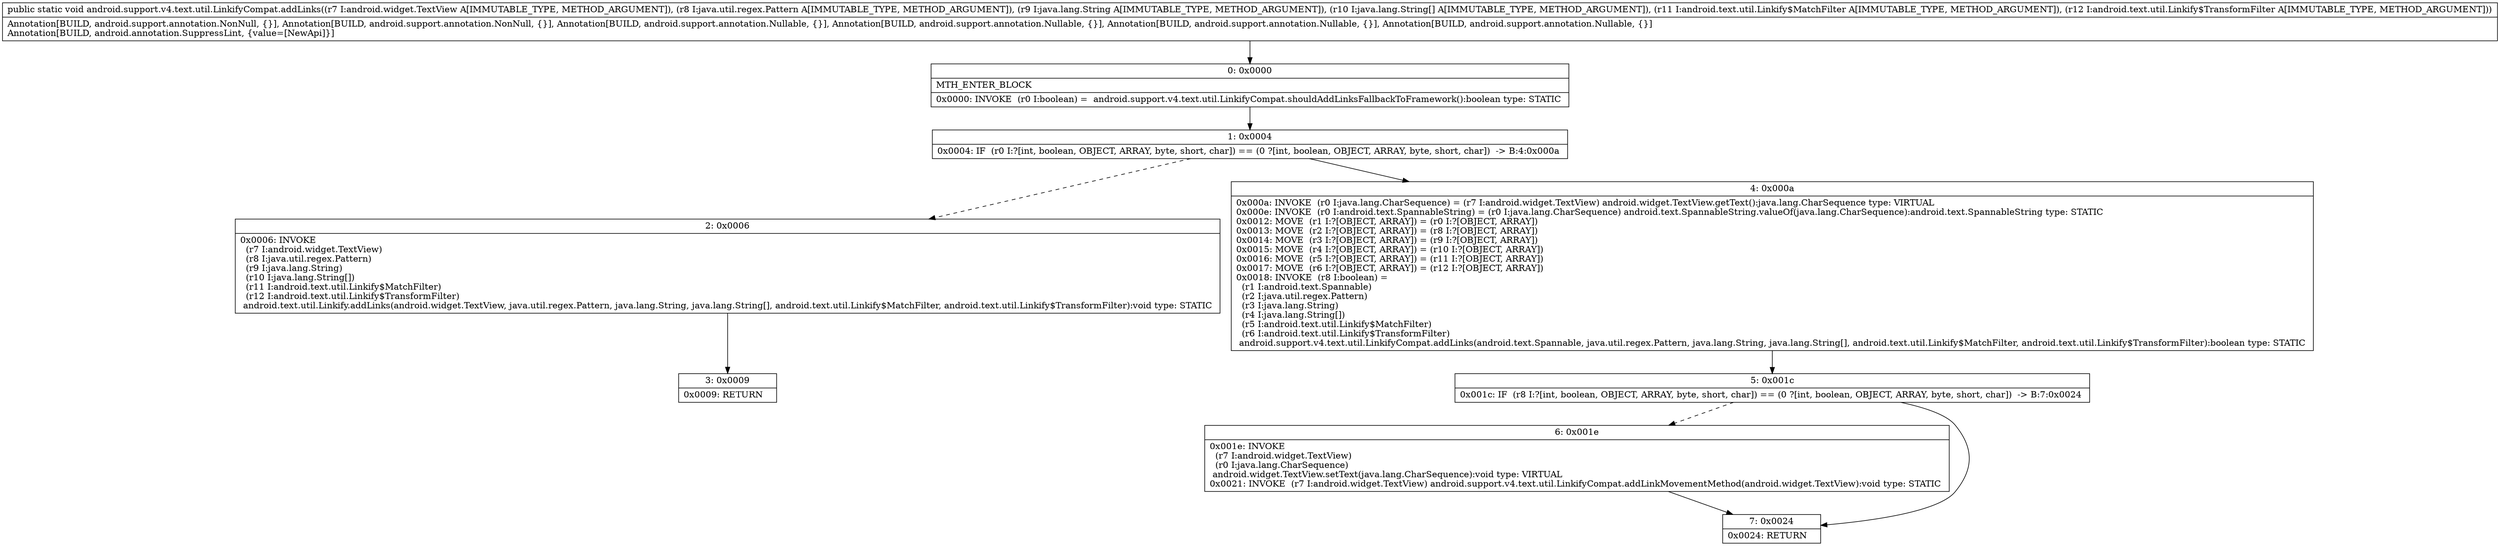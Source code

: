 digraph "CFG forandroid.support.v4.text.util.LinkifyCompat.addLinks(Landroid\/widget\/TextView;Ljava\/util\/regex\/Pattern;Ljava\/lang\/String;[Ljava\/lang\/String;Landroid\/text\/util\/Linkify$MatchFilter;Landroid\/text\/util\/Linkify$TransformFilter;)V" {
Node_0 [shape=record,label="{0\:\ 0x0000|MTH_ENTER_BLOCK\l|0x0000: INVOKE  (r0 I:boolean) =  android.support.v4.text.util.LinkifyCompat.shouldAddLinksFallbackToFramework():boolean type: STATIC \l}"];
Node_1 [shape=record,label="{1\:\ 0x0004|0x0004: IF  (r0 I:?[int, boolean, OBJECT, ARRAY, byte, short, char]) == (0 ?[int, boolean, OBJECT, ARRAY, byte, short, char])  \-\> B:4:0x000a \l}"];
Node_2 [shape=record,label="{2\:\ 0x0006|0x0006: INVOKE  \l  (r7 I:android.widget.TextView)\l  (r8 I:java.util.regex.Pattern)\l  (r9 I:java.lang.String)\l  (r10 I:java.lang.String[])\l  (r11 I:android.text.util.Linkify$MatchFilter)\l  (r12 I:android.text.util.Linkify$TransformFilter)\l android.text.util.Linkify.addLinks(android.widget.TextView, java.util.regex.Pattern, java.lang.String, java.lang.String[], android.text.util.Linkify$MatchFilter, android.text.util.Linkify$TransformFilter):void type: STATIC \l}"];
Node_3 [shape=record,label="{3\:\ 0x0009|0x0009: RETURN   \l}"];
Node_4 [shape=record,label="{4\:\ 0x000a|0x000a: INVOKE  (r0 I:java.lang.CharSequence) = (r7 I:android.widget.TextView) android.widget.TextView.getText():java.lang.CharSequence type: VIRTUAL \l0x000e: INVOKE  (r0 I:android.text.SpannableString) = (r0 I:java.lang.CharSequence) android.text.SpannableString.valueOf(java.lang.CharSequence):android.text.SpannableString type: STATIC \l0x0012: MOVE  (r1 I:?[OBJECT, ARRAY]) = (r0 I:?[OBJECT, ARRAY]) \l0x0013: MOVE  (r2 I:?[OBJECT, ARRAY]) = (r8 I:?[OBJECT, ARRAY]) \l0x0014: MOVE  (r3 I:?[OBJECT, ARRAY]) = (r9 I:?[OBJECT, ARRAY]) \l0x0015: MOVE  (r4 I:?[OBJECT, ARRAY]) = (r10 I:?[OBJECT, ARRAY]) \l0x0016: MOVE  (r5 I:?[OBJECT, ARRAY]) = (r11 I:?[OBJECT, ARRAY]) \l0x0017: MOVE  (r6 I:?[OBJECT, ARRAY]) = (r12 I:?[OBJECT, ARRAY]) \l0x0018: INVOKE  (r8 I:boolean) = \l  (r1 I:android.text.Spannable)\l  (r2 I:java.util.regex.Pattern)\l  (r3 I:java.lang.String)\l  (r4 I:java.lang.String[])\l  (r5 I:android.text.util.Linkify$MatchFilter)\l  (r6 I:android.text.util.Linkify$TransformFilter)\l android.support.v4.text.util.LinkifyCompat.addLinks(android.text.Spannable, java.util.regex.Pattern, java.lang.String, java.lang.String[], android.text.util.Linkify$MatchFilter, android.text.util.Linkify$TransformFilter):boolean type: STATIC \l}"];
Node_5 [shape=record,label="{5\:\ 0x001c|0x001c: IF  (r8 I:?[int, boolean, OBJECT, ARRAY, byte, short, char]) == (0 ?[int, boolean, OBJECT, ARRAY, byte, short, char])  \-\> B:7:0x0024 \l}"];
Node_6 [shape=record,label="{6\:\ 0x001e|0x001e: INVOKE  \l  (r7 I:android.widget.TextView)\l  (r0 I:java.lang.CharSequence)\l android.widget.TextView.setText(java.lang.CharSequence):void type: VIRTUAL \l0x0021: INVOKE  (r7 I:android.widget.TextView) android.support.v4.text.util.LinkifyCompat.addLinkMovementMethod(android.widget.TextView):void type: STATIC \l}"];
Node_7 [shape=record,label="{7\:\ 0x0024|0x0024: RETURN   \l}"];
MethodNode[shape=record,label="{public static void android.support.v4.text.util.LinkifyCompat.addLinks((r7 I:android.widget.TextView A[IMMUTABLE_TYPE, METHOD_ARGUMENT]), (r8 I:java.util.regex.Pattern A[IMMUTABLE_TYPE, METHOD_ARGUMENT]), (r9 I:java.lang.String A[IMMUTABLE_TYPE, METHOD_ARGUMENT]), (r10 I:java.lang.String[] A[IMMUTABLE_TYPE, METHOD_ARGUMENT]), (r11 I:android.text.util.Linkify$MatchFilter A[IMMUTABLE_TYPE, METHOD_ARGUMENT]), (r12 I:android.text.util.Linkify$TransformFilter A[IMMUTABLE_TYPE, METHOD_ARGUMENT]))  | Annotation[BUILD, android.support.annotation.NonNull, \{\}], Annotation[BUILD, android.support.annotation.NonNull, \{\}], Annotation[BUILD, android.support.annotation.Nullable, \{\}], Annotation[BUILD, android.support.annotation.Nullable, \{\}], Annotation[BUILD, android.support.annotation.Nullable, \{\}], Annotation[BUILD, android.support.annotation.Nullable, \{\}]\lAnnotation[BUILD, android.annotation.SuppressLint, \{value=[NewApi]\}]\l}"];
MethodNode -> Node_0;
Node_0 -> Node_1;
Node_1 -> Node_2[style=dashed];
Node_1 -> Node_4;
Node_2 -> Node_3;
Node_4 -> Node_5;
Node_5 -> Node_6[style=dashed];
Node_5 -> Node_7;
Node_6 -> Node_7;
}

